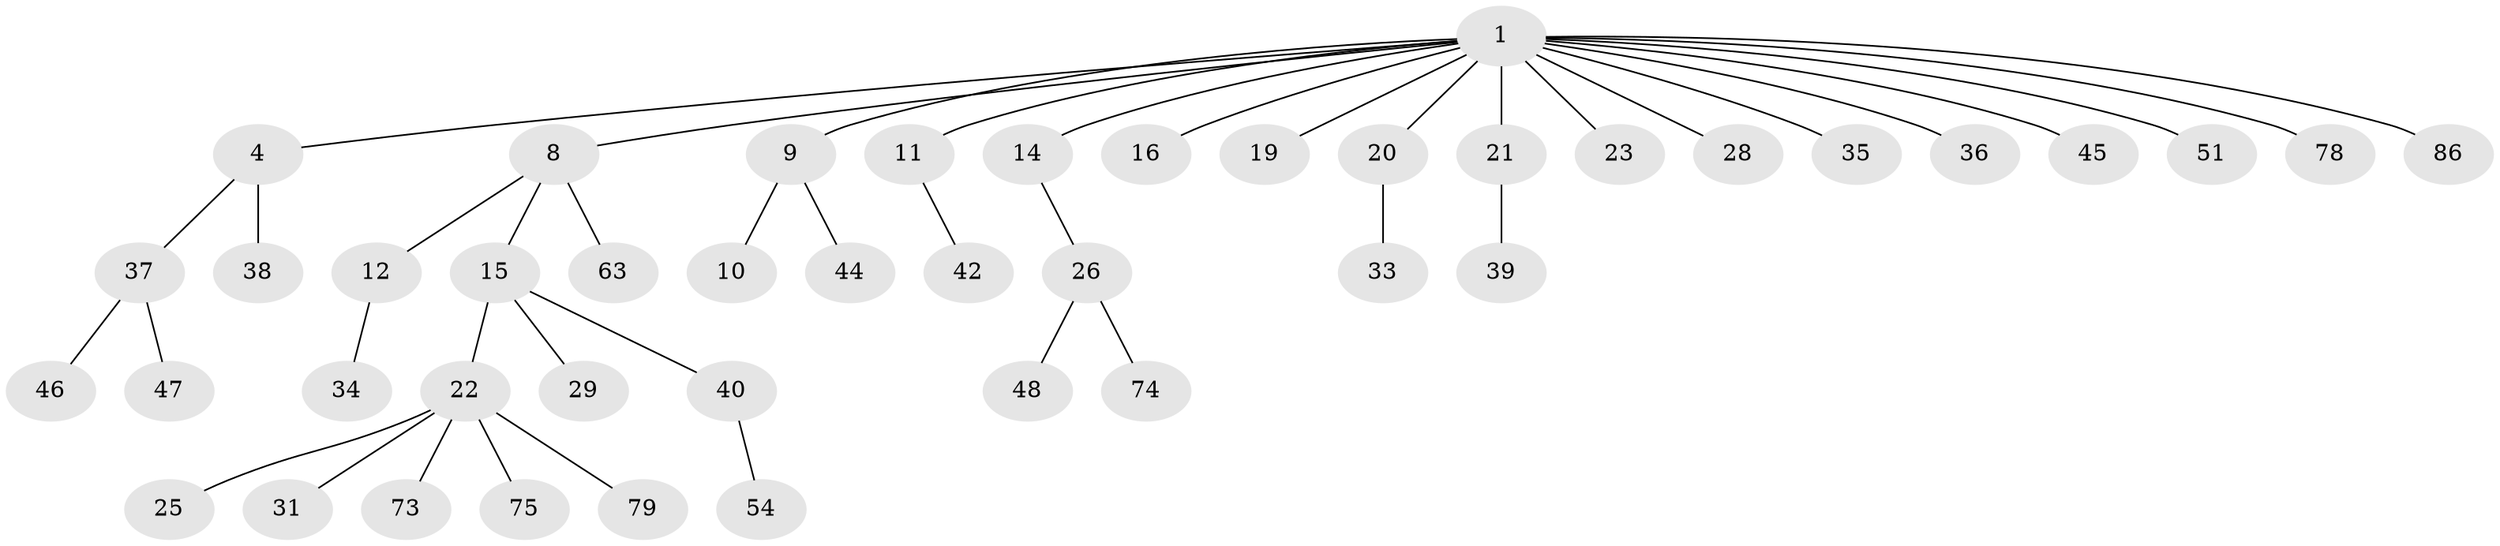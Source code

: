 // original degree distribution, {5: 0.034482758620689655, 4: 0.04597701149425287, 6: 0.034482758620689655, 2: 0.20689655172413793, 3: 0.16091954022988506, 1: 0.5172413793103449}
// Generated by graph-tools (version 1.1) at 2025/15/03/09/25 04:15:29]
// undirected, 43 vertices, 42 edges
graph export_dot {
graph [start="1"]
  node [color=gray90,style=filled];
  1 [super="+2+3+5"];
  4 [super="+27"];
  8 [super="+57+56+13"];
  9;
  10;
  11 [super="+71"];
  12 [super="+69"];
  14;
  15 [super="+17"];
  16;
  19;
  20 [super="+30"];
  21 [super="+58+52"];
  22 [super="+24"];
  23;
  25;
  26 [super="+43+55"];
  28;
  29 [super="+53"];
  31;
  33;
  34;
  35 [super="+49+59"];
  36 [super="+84"];
  37;
  38;
  39;
  40;
  42;
  44;
  45;
  46;
  47;
  48;
  51;
  54 [super="+67"];
  63;
  73;
  74;
  75 [super="+80"];
  78;
  79;
  86;
  1 -- 19;
  1 -- 20;
  1 -- 8;
  1 -- 4;
  1 -- 16;
  1 -- 28;
  1 -- 45;
  1 -- 9;
  1 -- 35;
  1 -- 36;
  1 -- 11;
  1 -- 14;
  1 -- 78;
  1 -- 51;
  1 -- 21;
  1 -- 86;
  1 -- 23;
  4 -- 37;
  4 -- 38;
  8 -- 12;
  8 -- 15;
  8 -- 63;
  9 -- 10;
  9 -- 44;
  11 -- 42;
  12 -- 34;
  14 -- 26;
  15 -- 22;
  15 -- 29;
  15 -- 40;
  20 -- 33;
  21 -- 39;
  22 -- 31;
  22 -- 73;
  22 -- 75;
  22 -- 25;
  22 -- 79;
  26 -- 48;
  26 -- 74;
  37 -- 46;
  37 -- 47;
  40 -- 54;
}
